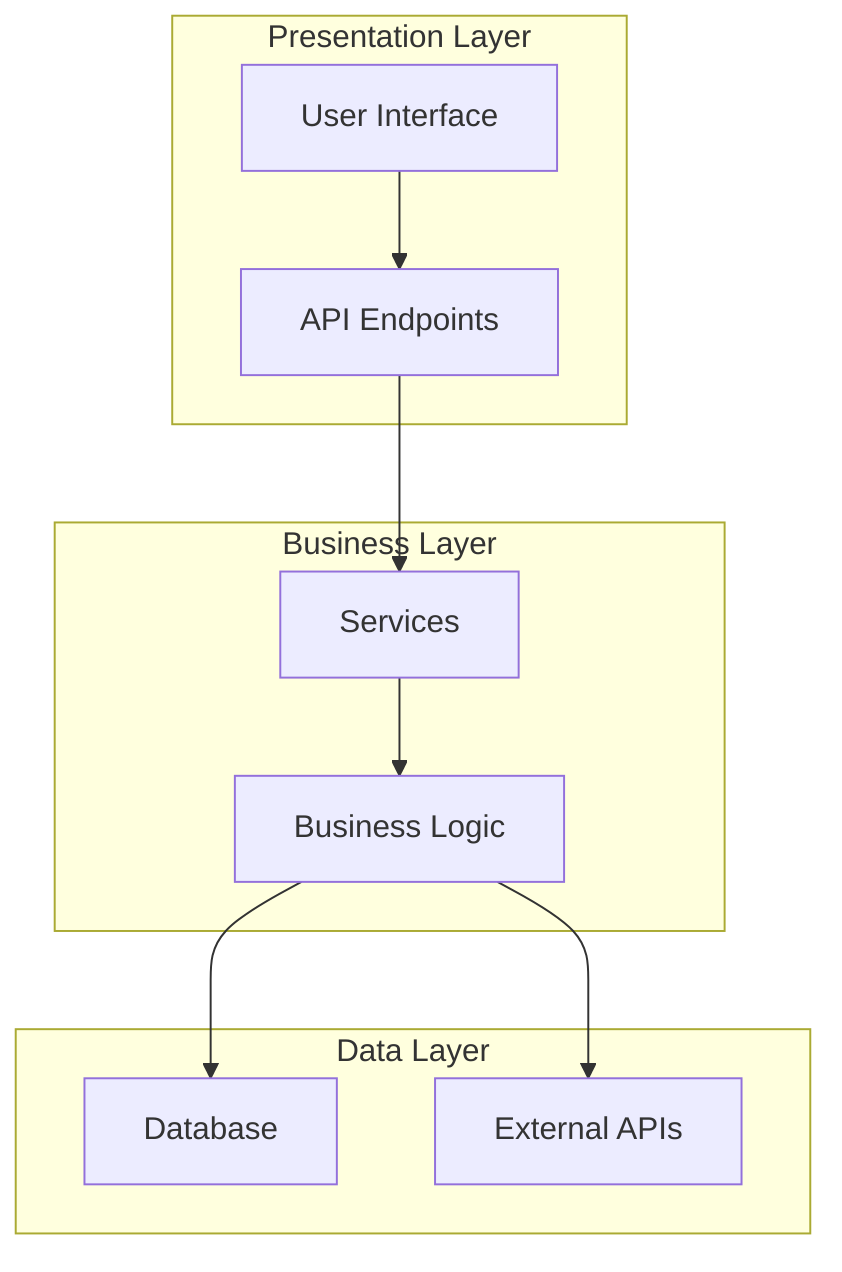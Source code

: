 graph TB
    subgraph "Presentation Layer"
        UI[User Interface]
        API[API Endpoints]
    end
    
    subgraph "Business Layer"
        SVC[Services]
        BL[Business Logic]
    end
    
    subgraph "Data Layer"
        DB[Database]
        EXT[External APIs]
    end
    
    UI --> API
    API --> SVC
    SVC --> BL
    BL --> DB
    BL --> EXT